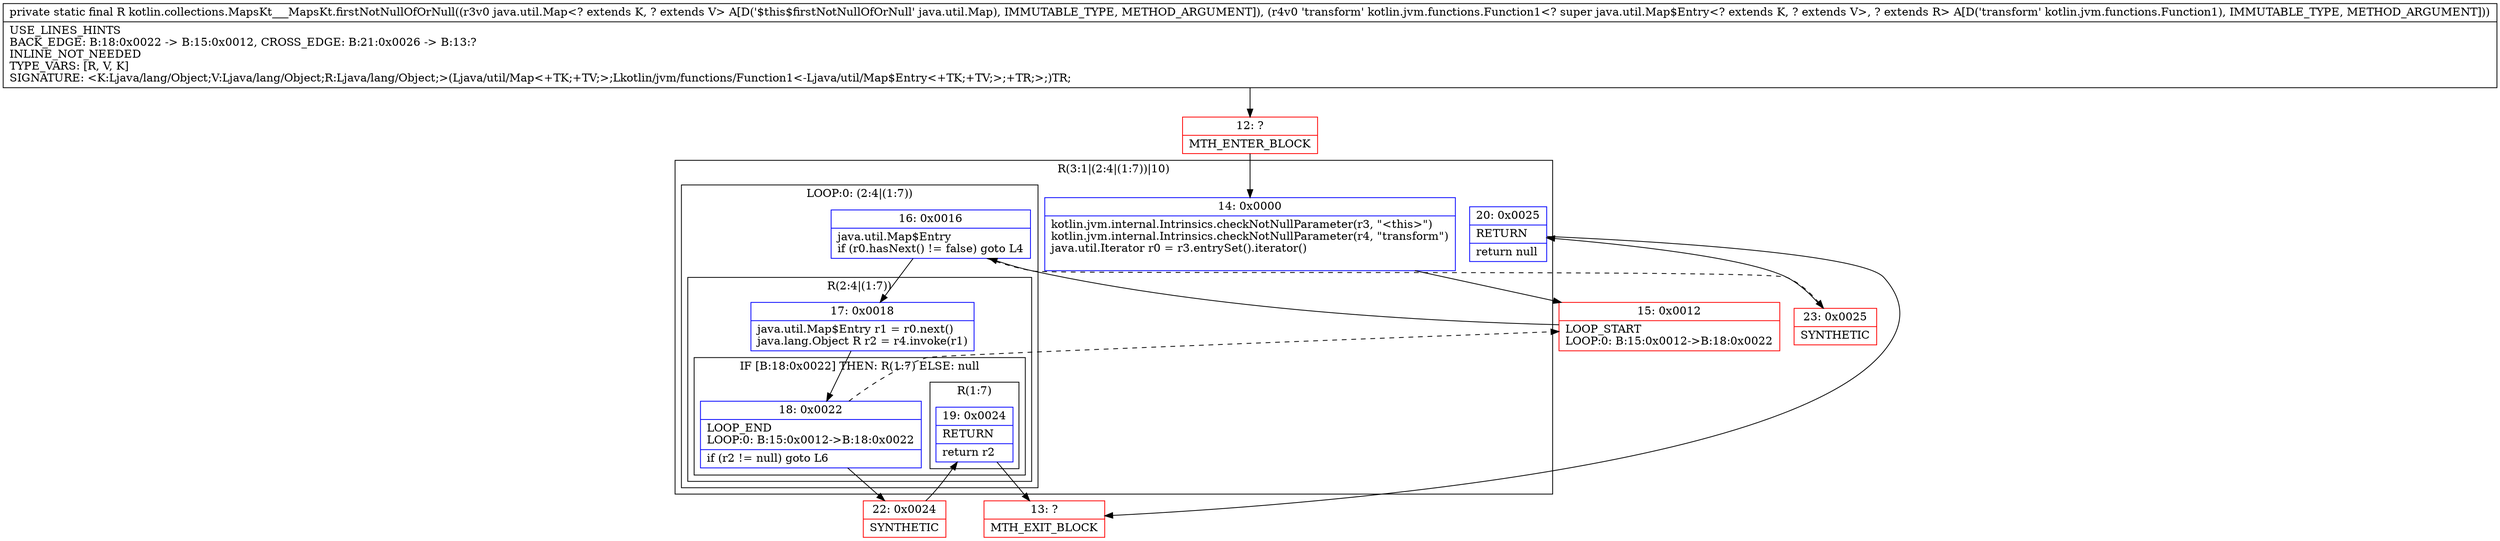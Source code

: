 digraph "CFG forkotlin.collections.MapsKt___MapsKt.firstNotNullOfOrNull(Ljava\/util\/Map;Lkotlin\/jvm\/functions\/Function1;)Ljava\/lang\/Object;" {
subgraph cluster_Region_1461137235 {
label = "R(3:1|(2:4|(1:7))|10)";
node [shape=record,color=blue];
Node_14 [shape=record,label="{14\:\ 0x0000|kotlin.jvm.internal.Intrinsics.checkNotNullParameter(r3, \"\<this\>\")\lkotlin.jvm.internal.Intrinsics.checkNotNullParameter(r4, \"transform\")\ljava.util.Iterator r0 = r3.entrySet().iterator()\l\l}"];
subgraph cluster_LoopRegion_1849027080 {
label = "LOOP:0: (2:4|(1:7))";
node [shape=record,color=blue];
Node_16 [shape=record,label="{16\:\ 0x0016|java.util.Map$Entry \lif (r0.hasNext() != false) goto L4\l}"];
subgraph cluster_Region_321351777 {
label = "R(2:4|(1:7))";
node [shape=record,color=blue];
Node_17 [shape=record,label="{17\:\ 0x0018|java.util.Map$Entry r1 = r0.next()\ljava.lang.Object R r2 = r4.invoke(r1)\l}"];
subgraph cluster_IfRegion_517418065 {
label = "IF [B:18:0x0022] THEN: R(1:7) ELSE: null";
node [shape=record,color=blue];
Node_18 [shape=record,label="{18\:\ 0x0022|LOOP_END\lLOOP:0: B:15:0x0012\-\>B:18:0x0022\l|if (r2 != null) goto L6\l}"];
subgraph cluster_Region_795540431 {
label = "R(1:7)";
node [shape=record,color=blue];
Node_19 [shape=record,label="{19\:\ 0x0024|RETURN\l|return r2\l}"];
}
}
}
}
Node_20 [shape=record,label="{20\:\ 0x0025|RETURN\l|return null\l}"];
}
Node_12 [shape=record,color=red,label="{12\:\ ?|MTH_ENTER_BLOCK\l}"];
Node_15 [shape=record,color=red,label="{15\:\ 0x0012|LOOP_START\lLOOP:0: B:15:0x0012\-\>B:18:0x0022\l}"];
Node_22 [shape=record,color=red,label="{22\:\ 0x0024|SYNTHETIC\l}"];
Node_13 [shape=record,color=red,label="{13\:\ ?|MTH_EXIT_BLOCK\l}"];
Node_23 [shape=record,color=red,label="{23\:\ 0x0025|SYNTHETIC\l}"];
MethodNode[shape=record,label="{private static final R kotlin.collections.MapsKt___MapsKt.firstNotNullOfOrNull((r3v0 java.util.Map\<? extends K, ? extends V\> A[D('$this$firstNotNullOfOrNull' java.util.Map), IMMUTABLE_TYPE, METHOD_ARGUMENT]), (r4v0 'transform' kotlin.jvm.functions.Function1\<? super java.util.Map$Entry\<? extends K, ? extends V\>, ? extends R\> A[D('transform' kotlin.jvm.functions.Function1), IMMUTABLE_TYPE, METHOD_ARGUMENT]))  | USE_LINES_HINTS\lBACK_EDGE: B:18:0x0022 \-\> B:15:0x0012, CROSS_EDGE: B:21:0x0026 \-\> B:13:?\lINLINE_NOT_NEEDED\lTYPE_VARS: [R, V, K]\lSIGNATURE: \<K:Ljava\/lang\/Object;V:Ljava\/lang\/Object;R:Ljava\/lang\/Object;\>(Ljava\/util\/Map\<+TK;+TV;\>;Lkotlin\/jvm\/functions\/Function1\<\-Ljava\/util\/Map$Entry\<+TK;+TV;\>;+TR;\>;)TR;\l}"];
MethodNode -> Node_12;Node_14 -> Node_15;
Node_16 -> Node_17;
Node_16 -> Node_23[style=dashed];
Node_17 -> Node_18;
Node_18 -> Node_15[style=dashed];
Node_18 -> Node_22;
Node_19 -> Node_13;
Node_20 -> Node_13;
Node_12 -> Node_14;
Node_15 -> Node_16;
Node_22 -> Node_19;
Node_23 -> Node_20;
}

